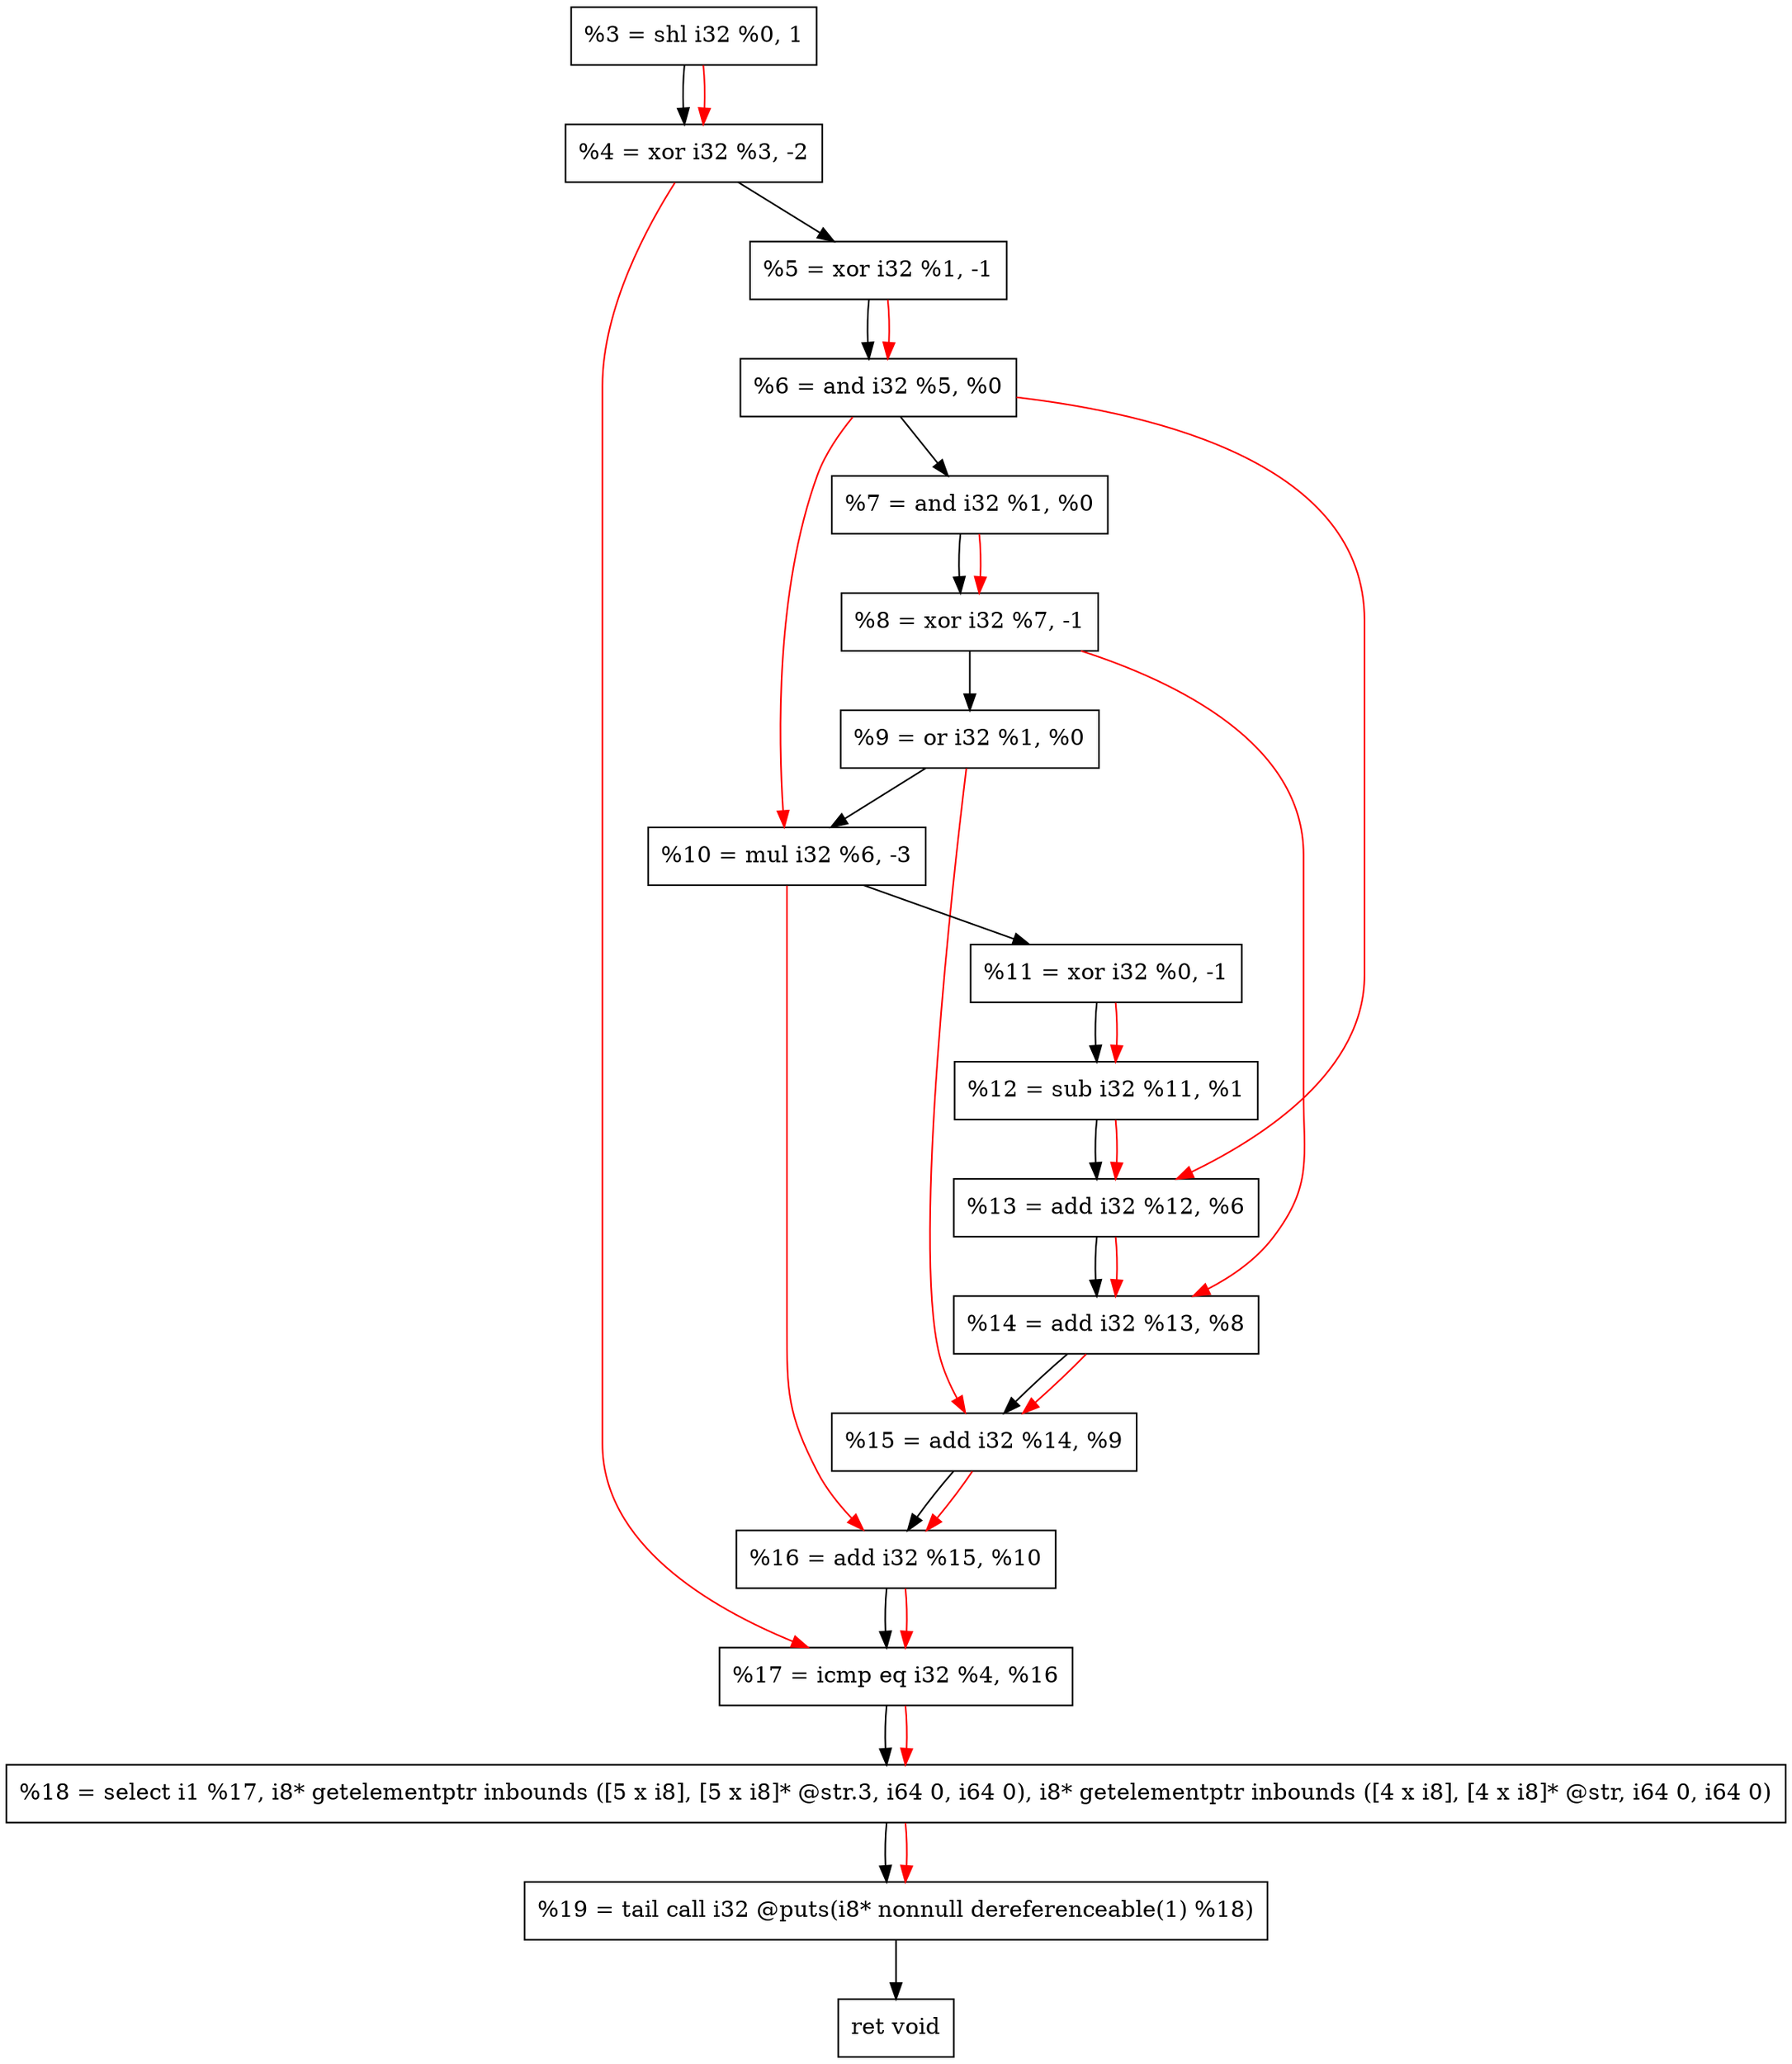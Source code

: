 digraph "DFG for'crackme' function" {
	Node0x18a49d0[shape=record, label="  %3 = shl i32 %0, 1"];
	Node0x18a4a70[shape=record, label="  %4 = xor i32 %3, -2"];
	Node0x18a4b30[shape=record, label="  %5 = xor i32 %1, -1"];
	Node0x18a4ba0[shape=record, label="  %6 = and i32 %5, %0"];
	Node0x18a4c10[shape=record, label="  %7 = and i32 %1, %0"];
	Node0x18a4c80[shape=record, label="  %8 = xor i32 %7, -1"];
	Node0x18a4cf0[shape=record, label="  %9 = or i32 %1, %0"];
	Node0x18a4d90[shape=record, label="  %10 = mul i32 %6, -3"];
	Node0x18a4e00[shape=record, label="  %11 = xor i32 %0, -1"];
	Node0x18a4e70[shape=record, label="  %12 = sub i32 %11, %1"];
	Node0x18a4ee0[shape=record, label="  %13 = add i32 %12, %6"];
	Node0x18a4f50[shape=record, label="  %14 = add i32 %13, %8"];
	Node0x18a4fc0[shape=record, label="  %15 = add i32 %14, %9"];
	Node0x18a5030[shape=record, label="  %16 = add i32 %15, %10"];
	Node0x18a50a0[shape=record, label="  %17 = icmp eq i32 %4, %16"];
	Node0x1845268[shape=record, label="  %18 = select i1 %17, i8* getelementptr inbounds ([5 x i8], [5 x i8]* @str.3, i64 0, i64 0), i8* getelementptr inbounds ([4 x i8], [4 x i8]* @str, i64 0, i64 0)"];
	Node0x18a5540[shape=record, label="  %19 = tail call i32 @puts(i8* nonnull dereferenceable(1) %18)"];
	Node0x18a5590[shape=record, label="  ret void"];
	Node0x18a49d0 -> Node0x18a4a70;
	Node0x18a4a70 -> Node0x18a4b30;
	Node0x18a4b30 -> Node0x18a4ba0;
	Node0x18a4ba0 -> Node0x18a4c10;
	Node0x18a4c10 -> Node0x18a4c80;
	Node0x18a4c80 -> Node0x18a4cf0;
	Node0x18a4cf0 -> Node0x18a4d90;
	Node0x18a4d90 -> Node0x18a4e00;
	Node0x18a4e00 -> Node0x18a4e70;
	Node0x18a4e70 -> Node0x18a4ee0;
	Node0x18a4ee0 -> Node0x18a4f50;
	Node0x18a4f50 -> Node0x18a4fc0;
	Node0x18a4fc0 -> Node0x18a5030;
	Node0x18a5030 -> Node0x18a50a0;
	Node0x18a50a0 -> Node0x1845268;
	Node0x1845268 -> Node0x18a5540;
	Node0x18a5540 -> Node0x18a5590;
edge [color=red]
	Node0x18a49d0 -> Node0x18a4a70;
	Node0x18a4b30 -> Node0x18a4ba0;
	Node0x18a4c10 -> Node0x18a4c80;
	Node0x18a4ba0 -> Node0x18a4d90;
	Node0x18a4e00 -> Node0x18a4e70;
	Node0x18a4e70 -> Node0x18a4ee0;
	Node0x18a4ba0 -> Node0x18a4ee0;
	Node0x18a4ee0 -> Node0x18a4f50;
	Node0x18a4c80 -> Node0x18a4f50;
	Node0x18a4f50 -> Node0x18a4fc0;
	Node0x18a4cf0 -> Node0x18a4fc0;
	Node0x18a4fc0 -> Node0x18a5030;
	Node0x18a4d90 -> Node0x18a5030;
	Node0x18a4a70 -> Node0x18a50a0;
	Node0x18a5030 -> Node0x18a50a0;
	Node0x18a50a0 -> Node0x1845268;
	Node0x1845268 -> Node0x18a5540;
}
